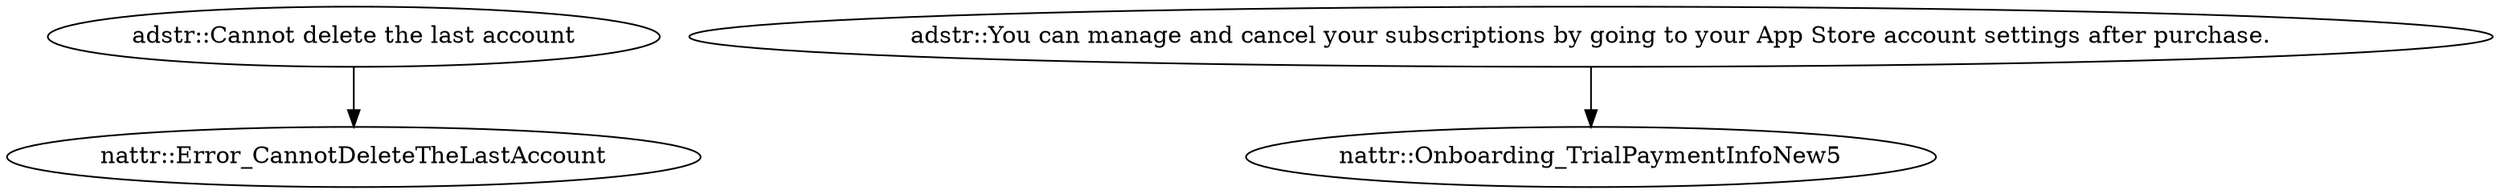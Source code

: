 digraph G {
"adstr::Cannot delete the last account" -> "nattr::Error_CannotDeleteTheLastAccount"
"adstr::You can manage and cancel your subscriptions by going to your App Store account settings after purchase." -> "nattr::Onboarding_TrialPaymentInfoNew5"
}
